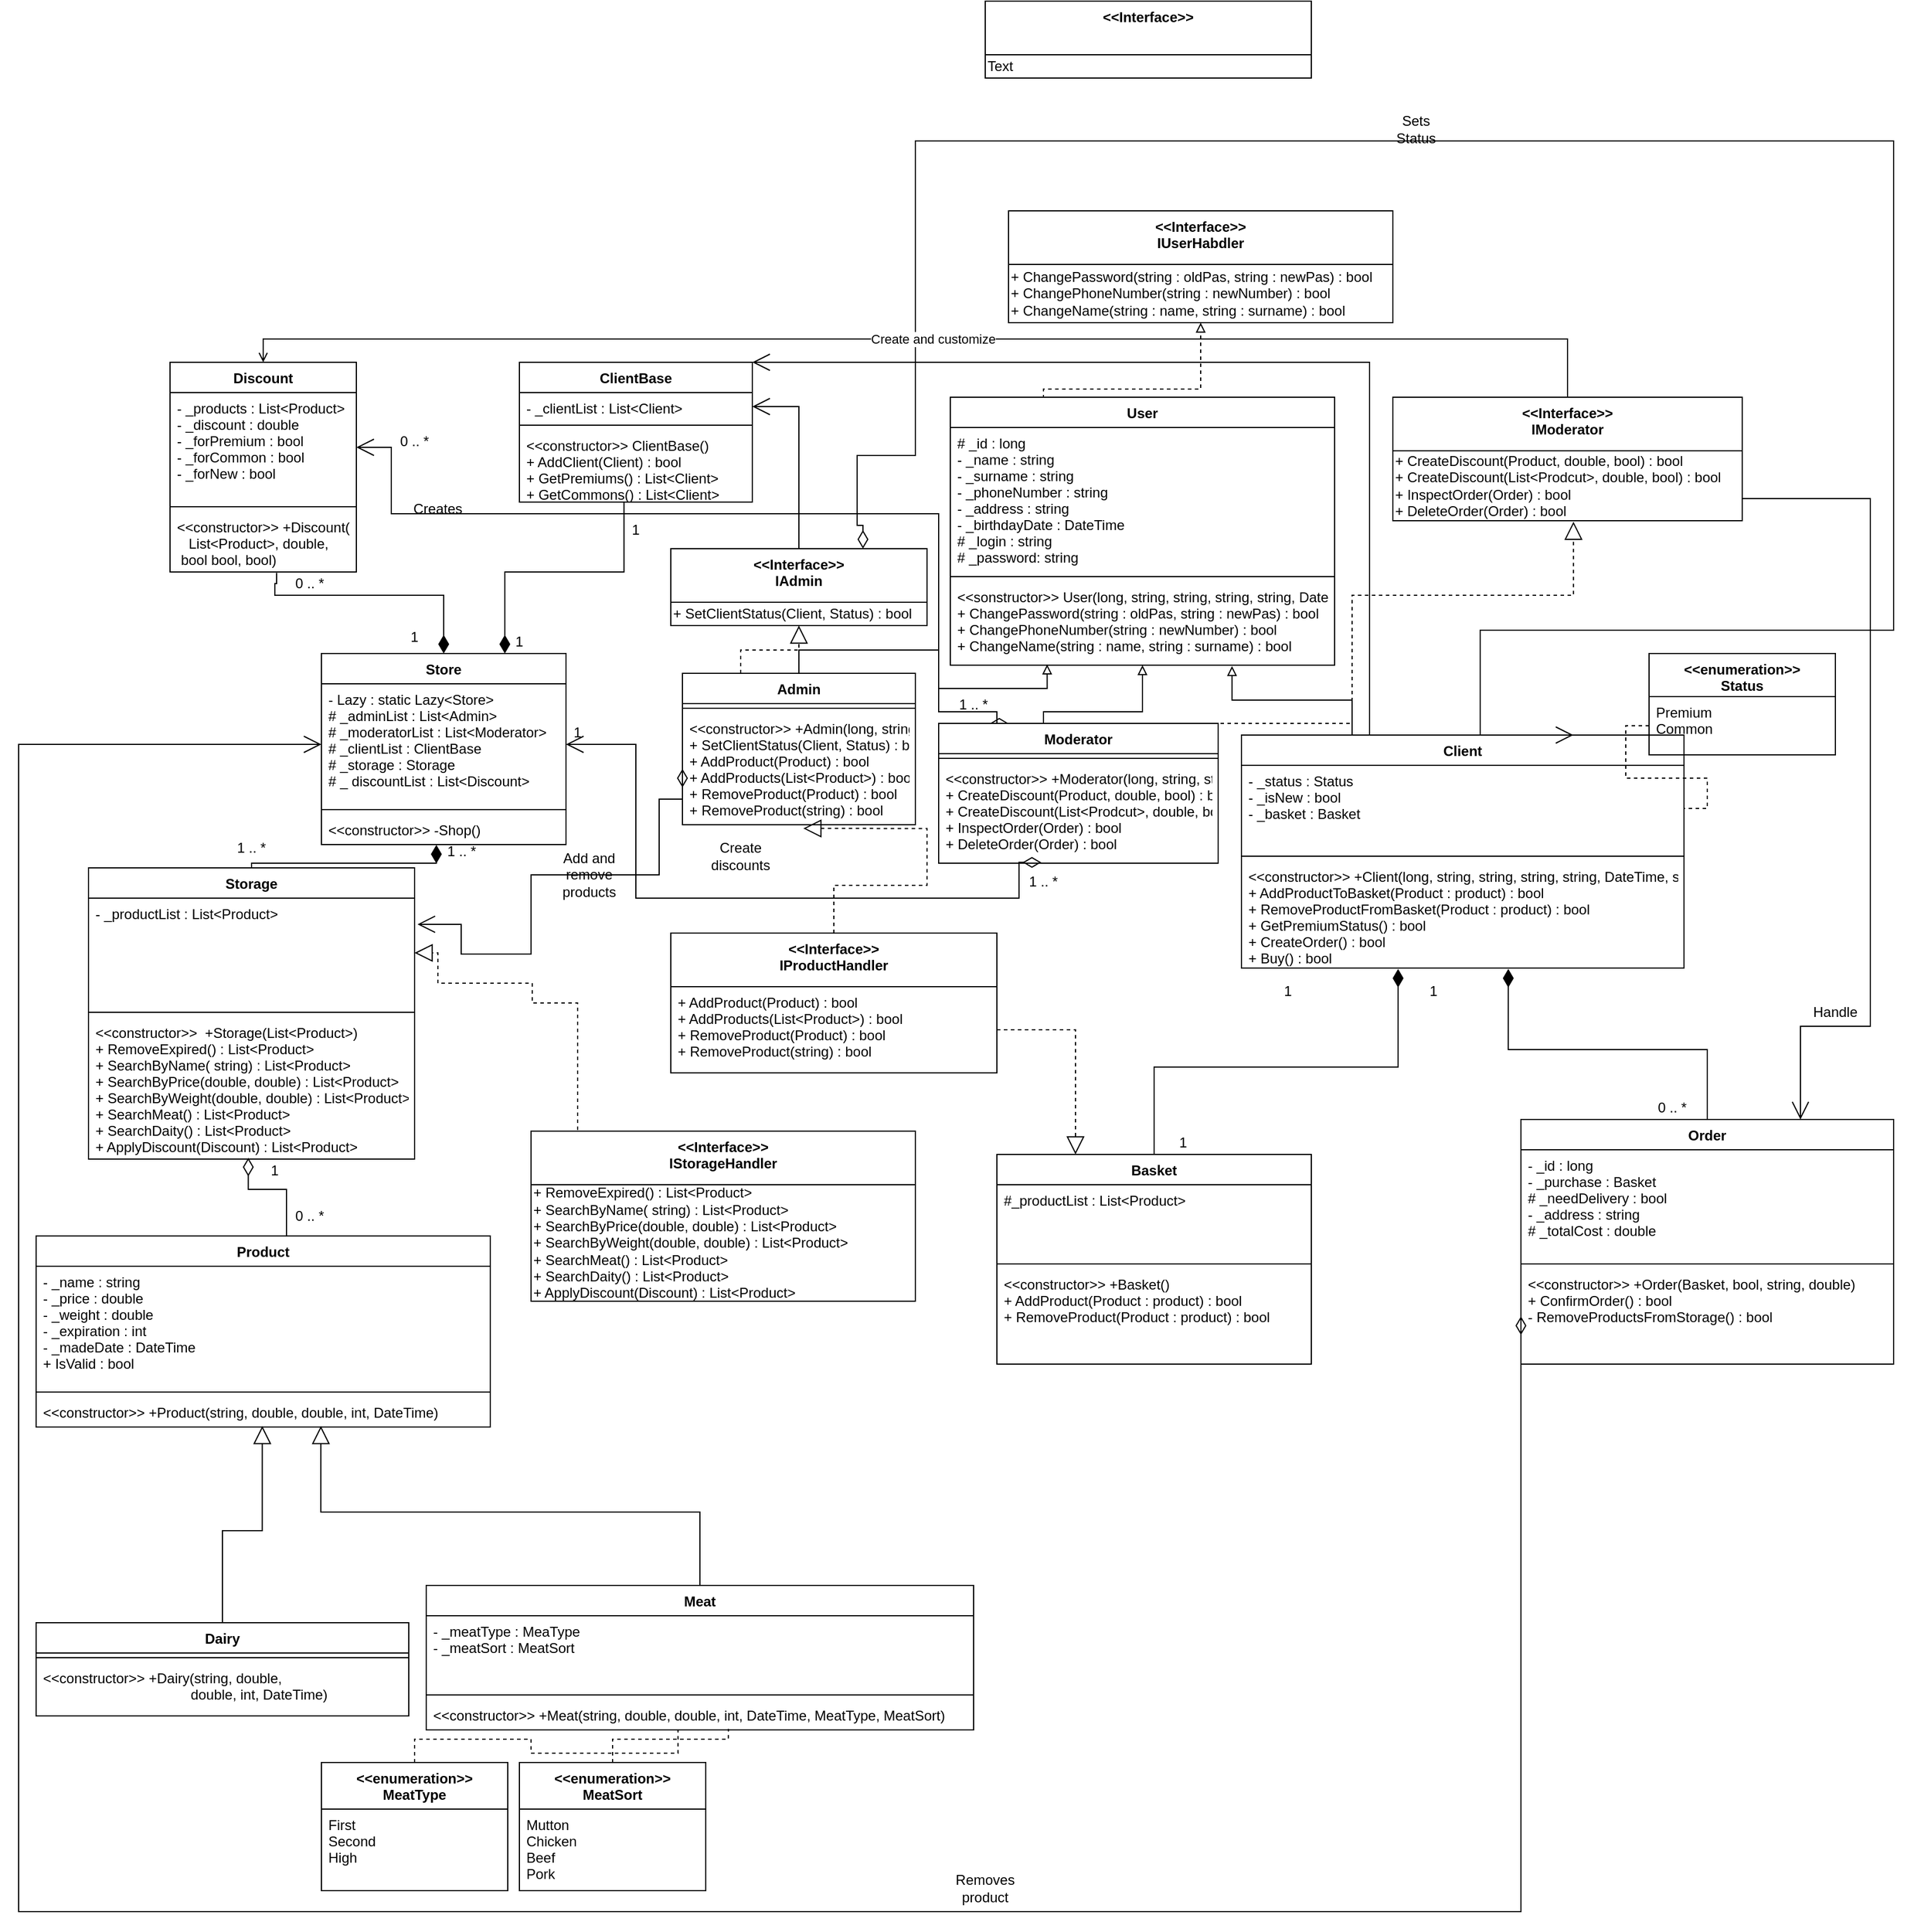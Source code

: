 <mxfile version="13.9.9" type="device"><diagram id="7E3Odo-I8Q4TqjFkpAPO" name="Page-1"><mxGraphModel dx="410" dy="1337" grid="1" gridSize="10" guides="1" tooltips="1" connect="1" arrows="1" fold="1" page="1" pageScale="1" pageWidth="850" pageHeight="1100" math="0" shadow="0"><root><mxCell id="0"/><mxCell id="1" parent="0"/><mxCell id="lRWtiMyeNSJhjWs8u-C_-1" value="Store" style="swimlane;fontStyle=1;align=center;verticalAlign=top;childLayout=stackLayout;horizontal=1;startSize=26;horizontalStack=0;resizeParent=1;resizeParentMax=0;resizeLast=0;collapsible=1;marginBottom=0;" parent="1" vertex="1"><mxGeometry x="300" y="200" width="210" height="164" as="geometry"/></mxCell><mxCell id="lRWtiMyeNSJhjWs8u-C_-2" value="- Lazy : static Lazy&lt;Store&gt;&#10;# _adminList : List&lt;Admin&gt;&#10;# _moderatorList : List&lt;Moderator&gt;&#10;# _clientList : ClientBase&#10;# _storage : Storage&#10;# _ discountList : List&lt;Discount&gt;" style="text;strokeColor=none;fillColor=none;align=left;verticalAlign=top;spacingLeft=4;spacingRight=4;overflow=hidden;rotatable=0;points=[[0,0.5],[1,0.5]];portConstraint=eastwest;" parent="lRWtiMyeNSJhjWs8u-C_-1" vertex="1"><mxGeometry y="26" width="210" height="104" as="geometry"/></mxCell><mxCell id="lRWtiMyeNSJhjWs8u-C_-3" value="" style="line;strokeWidth=1;fillColor=none;align=left;verticalAlign=middle;spacingTop=-1;spacingLeft=3;spacingRight=3;rotatable=0;labelPosition=right;points=[];portConstraint=eastwest;" parent="lRWtiMyeNSJhjWs8u-C_-1" vertex="1"><mxGeometry y="130" width="210" height="8" as="geometry"/></mxCell><mxCell id="lRWtiMyeNSJhjWs8u-C_-4" value="&lt;&lt;constructor&gt;&gt; -Shop()" style="text;strokeColor=none;fillColor=none;align=left;verticalAlign=top;spacingLeft=4;spacingRight=4;overflow=hidden;rotatable=0;points=[[0,0.5],[1,0.5]];portConstraint=eastwest;" parent="lRWtiMyeNSJhjWs8u-C_-1" vertex="1"><mxGeometry y="138" width="210" height="26" as="geometry"/></mxCell><mxCell id="37qTQklNXWgYaIivV5yG-3" style="edgeStyle=orthogonalEdgeStyle;rounded=0;orthogonalLoop=1;jettySize=auto;html=1;exitX=0.5;exitY=0;exitDx=0;exitDy=0;endArrow=block;endFill=0;dashed=1;" parent="1" source="lRWtiMyeNSJhjWs8u-C_-5" target="m5ly5VhUwAdNqu5pGMDD-4" edge="1"><mxGeometry relative="1" as="geometry"><Array as="points"><mxPoint x="920" y="-27"/><mxPoint x="1055" y="-27"/></Array></mxGeometry></mxCell><mxCell id="lRWtiMyeNSJhjWs8u-C_-5" value="User" style="swimlane;fontStyle=1;align=center;verticalAlign=top;childLayout=stackLayout;horizontal=1;startSize=26;horizontalStack=0;resizeParent=1;resizeParentMax=0;resizeLast=0;collapsible=1;marginBottom=0;" parent="1" vertex="1"><mxGeometry x="840" y="-20" width="330" height="230" as="geometry"/></mxCell><mxCell id="lRWtiMyeNSJhjWs8u-C_-6" value="# _id : long&#10;- _name : string&#10;- _surname : string&#10;- _phoneNumber : string&#10;- _address : string&#10;- _birthdayDate : DateTime&#10;# _login : string&#10;# _password: string" style="text;strokeColor=none;fillColor=none;align=left;verticalAlign=top;spacingLeft=4;spacingRight=4;overflow=hidden;rotatable=0;points=[[0,0.5],[1,0.5]];portConstraint=eastwest;" parent="lRWtiMyeNSJhjWs8u-C_-5" vertex="1"><mxGeometry y="26" width="330" height="124" as="geometry"/></mxCell><mxCell id="lRWtiMyeNSJhjWs8u-C_-7" value="" style="line;strokeWidth=1;fillColor=none;align=left;verticalAlign=middle;spacingTop=-1;spacingLeft=3;spacingRight=3;rotatable=0;labelPosition=right;points=[];portConstraint=eastwest;" parent="lRWtiMyeNSJhjWs8u-C_-5" vertex="1"><mxGeometry y="150" width="330" height="8" as="geometry"/></mxCell><mxCell id="lRWtiMyeNSJhjWs8u-C_-8" value="&lt;&lt;sonstructor&gt;&gt; User(long, string, string, string, string, DateTime, string, string)&#10;+ ChangePassword(string : oldPas, string : newPas) : bool&#10;+ ChangePhoneNumber(string : newNumber) : bool&#10;+ ChangeName(string : name, string : surname) : bool" style="text;strokeColor=none;fillColor=none;align=left;verticalAlign=top;spacingLeft=4;spacingRight=4;overflow=hidden;rotatable=0;points=[[0,0.5],[1,0.5]];portConstraint=eastwest;" parent="lRWtiMyeNSJhjWs8u-C_-5" vertex="1"><mxGeometry y="158" width="330" height="72" as="geometry"/></mxCell><mxCell id="3_idKkJ1p4Fbzcm-4Yzv-2" style="edgeStyle=orthogonalEdgeStyle;rounded=0;orthogonalLoop=1;jettySize=auto;html=1;exitX=0.5;exitY=0;exitDx=0;exitDy=0;entryX=0.252;entryY=0.992;entryDx=0;entryDy=0;entryPerimeter=0;endArrow=block;endFill=0;" parent="1" source="lRWtiMyeNSJhjWs8u-C_-9" target="lRWtiMyeNSJhjWs8u-C_-8" edge="1"><mxGeometry relative="1" as="geometry"/></mxCell><mxCell id="3_idKkJ1p4Fbzcm-4Yzv-28" style="edgeStyle=orthogonalEdgeStyle;rounded=0;orthogonalLoop=1;jettySize=auto;html=1;exitX=0.25;exitY=0;exitDx=0;exitDy=0;dashed=1;startArrow=none;startFill=0;startSize=13;endArrow=block;endFill=0;endSize=13;strokeWidth=1;" parent="1" source="lRWtiMyeNSJhjWs8u-C_-9" target="lRWtiMyeNSJhjWs8u-C_-79" edge="1"><mxGeometry relative="1" as="geometry"/></mxCell><mxCell id="lRWtiMyeNSJhjWs8u-C_-9" value="Admin" style="swimlane;fontStyle=1;align=center;verticalAlign=top;childLayout=stackLayout;horizontal=1;startSize=26;horizontalStack=0;resizeParent=1;resizeParentMax=0;resizeLast=0;collapsible=1;marginBottom=0;" parent="1" vertex="1"><mxGeometry x="610" y="217" width="200" height="130" as="geometry"><mxRectangle x="670" y="278" width="70" height="26" as="alternateBounds"/></mxGeometry></mxCell><mxCell id="lRWtiMyeNSJhjWs8u-C_-11" value="" style="line;strokeWidth=1;fillColor=none;align=left;verticalAlign=middle;spacingTop=-1;spacingLeft=3;spacingRight=3;rotatable=0;labelPosition=right;points=[];portConstraint=eastwest;" parent="lRWtiMyeNSJhjWs8u-C_-9" vertex="1"><mxGeometry y="26" width="200" height="8" as="geometry"/></mxCell><mxCell id="lRWtiMyeNSJhjWs8u-C_-12" value="&lt;&lt;constructor&gt;&gt; +Admin(long, string, string, string, string, DateTime, string, string, Status, bool)&#10;+ SetClientStatus(Client, Status) : bool&#10;+ AddProduct(Product) : bool&#10;+ AddProducts(List&lt;Product&gt;) : bool&#10;+ RemoveProduct(Product) : bool&#10;+ RemoveProduct(string) : bool" style="text;strokeColor=none;fillColor=none;align=left;verticalAlign=top;spacingLeft=4;spacingRight=4;overflow=hidden;rotatable=0;points=[[0,0.5],[1,0.5]];portConstraint=eastwest;" parent="lRWtiMyeNSJhjWs8u-C_-9" vertex="1"><mxGeometry y="34" width="200" height="96" as="geometry"/></mxCell><mxCell id="3_idKkJ1p4Fbzcm-4Yzv-5" style="edgeStyle=orthogonalEdgeStyle;rounded=0;orthogonalLoop=1;jettySize=auto;html=1;exitX=0.5;exitY=0;exitDx=0;exitDy=0;entryX=0.5;entryY=1;entryDx=0;entryDy=0;endArrow=block;endFill=0;" parent="1" source="lRWtiMyeNSJhjWs8u-C_-13" target="lRWtiMyeNSJhjWs8u-C_-5" edge="1"><mxGeometry relative="1" as="geometry"><Array as="points"><mxPoint x="920" y="250"/><mxPoint x="1005" y="250"/></Array></mxGeometry></mxCell><mxCell id="3_idKkJ1p4Fbzcm-4Yzv-19" style="edgeStyle=orthogonalEdgeStyle;rounded=0;orthogonalLoop=1;jettySize=auto;html=1;exitX=0.367;exitY=0.992;exitDx=0;exitDy=0;entryX=1;entryY=0.5;entryDx=0;entryDy=0;startArrow=diamondThin;startFill=0;startSize=13;endArrow=open;endFill=0;endSize=13;strokeWidth=1;exitPerimeter=0;" parent="1" source="lRWtiMyeNSJhjWs8u-C_-16" target="lRWtiMyeNSJhjWs8u-C_-2" edge="1"><mxGeometry relative="1" as="geometry"><Array as="points"><mxPoint x="899" y="410"/><mxPoint x="570" y="410"/><mxPoint x="570" y="278"/></Array></mxGeometry></mxCell><mxCell id="3_idKkJ1p4Fbzcm-4Yzv-27" style="edgeStyle=orthogonalEdgeStyle;rounded=0;orthogonalLoop=1;jettySize=auto;html=1;exitX=0.75;exitY=0;exitDx=0;exitDy=0;entryX=0.517;entryY=1.014;entryDx=0;entryDy=0;entryPerimeter=0;dashed=1;startArrow=none;startFill=0;startSize=13;endArrow=block;endFill=0;endSize=13;strokeWidth=1;" parent="1" source="lRWtiMyeNSJhjWs8u-C_-13" target="lRWtiMyeNSJhjWs8u-C_-86" edge="1"><mxGeometry relative="1" as="geometry"><Array as="points"><mxPoint x="960" y="260"/><mxPoint x="1185" y="260"/><mxPoint x="1185" y="150"/><mxPoint x="1375" y="150"/></Array></mxGeometry></mxCell><mxCell id="3_idKkJ1p4Fbzcm-4Yzv-39" style="edgeStyle=orthogonalEdgeStyle;rounded=0;orthogonalLoop=1;jettySize=auto;html=1;exitX=0.25;exitY=0;exitDx=0;exitDy=0;entryX=1;entryY=0.5;entryDx=0;entryDy=0;startArrow=diamondThin;startFill=0;startSize=13;endArrow=open;endFill=0;endSize=13;strokeWidth=1;" parent="1" source="lRWtiMyeNSJhjWs8u-C_-13" target="lRWtiMyeNSJhjWs8u-C_-60" edge="1"><mxGeometry relative="1" as="geometry"><Array as="points"><mxPoint x="880" y="250"/><mxPoint x="830" y="250"/><mxPoint x="830" y="80"/><mxPoint x="360" y="80"/><mxPoint x="360" y="23"/></Array></mxGeometry></mxCell><mxCell id="lRWtiMyeNSJhjWs8u-C_-13" value="Moderator" style="swimlane;fontStyle=1;align=center;verticalAlign=top;childLayout=stackLayout;horizontal=1;startSize=26;horizontalStack=0;resizeParent=1;resizeParentMax=0;resizeLast=0;collapsible=1;marginBottom=0;" parent="1" vertex="1"><mxGeometry x="830" y="260" width="240" height="120" as="geometry"/></mxCell><mxCell id="lRWtiMyeNSJhjWs8u-C_-15" value="" style="line;strokeWidth=1;fillColor=none;align=left;verticalAlign=middle;spacingTop=-1;spacingLeft=3;spacingRight=3;rotatable=0;labelPosition=right;points=[];portConstraint=eastwest;" parent="lRWtiMyeNSJhjWs8u-C_-13" vertex="1"><mxGeometry y="26" width="240" height="8" as="geometry"/></mxCell><mxCell id="lRWtiMyeNSJhjWs8u-C_-16" value="&lt;&lt;constructor&gt;&gt; +Moderator(long, string, string, string, string, DateTime, string, string, Status, bool)&#10;+ CreateDiscount(Product, double, bool) : bool&#10;+ CreateDiscount(List&lt;Prodcut&gt;, double, bool) : bool&#10;+ InspectOrder(Order) : bool&#10;+ DeleteOrder(Order) : bool" style="text;strokeColor=none;fillColor=none;align=left;verticalAlign=top;spacingLeft=4;spacingRight=4;overflow=hidden;rotatable=0;points=[[0,0.5],[1,0.5]];portConstraint=eastwest;" parent="lRWtiMyeNSJhjWs8u-C_-13" vertex="1"><mxGeometry y="34" width="240" height="86" as="geometry"/></mxCell><mxCell id="3_idKkJ1p4Fbzcm-4Yzv-6" style="edgeStyle=orthogonalEdgeStyle;rounded=0;orthogonalLoop=1;jettySize=auto;html=1;exitX=0.25;exitY=0;exitDx=0;exitDy=0;entryX=0.733;entryY=1.01;entryDx=0;entryDy=0;entryPerimeter=0;endArrow=block;endFill=0;" parent="1" source="lRWtiMyeNSJhjWs8u-C_-17" target="lRWtiMyeNSJhjWs8u-C_-8" edge="1"><mxGeometry relative="1" as="geometry"/></mxCell><mxCell id="3_idKkJ1p4Fbzcm-4Yzv-57" style="edgeStyle=orthogonalEdgeStyle;rounded=0;orthogonalLoop=1;jettySize=auto;html=1;exitX=0.5;exitY=0;exitDx=0;exitDy=0;entryX=1;entryY=0;entryDx=0;entryDy=0;startArrow=none;startFill=0;startSize=13;endArrow=open;endFill=0;endSize=13;strokeColor=#000000;strokeWidth=1;" parent="1" source="lRWtiMyeNSJhjWs8u-C_-17" target="lRWtiMyeNSJhjWs8u-C_-49" edge="1"><mxGeometry relative="1" as="geometry"><Array as="points"><mxPoint x="1200" y="-50"/></Array></mxGeometry></mxCell><mxCell id="lRWtiMyeNSJhjWs8u-C_-17" value="Client" style="swimlane;fontStyle=1;align=center;verticalAlign=top;childLayout=stackLayout;horizontal=1;startSize=26;horizontalStack=0;resizeParent=1;resizeParentMax=0;resizeLast=0;collapsible=1;marginBottom=0;" parent="1" vertex="1"><mxGeometry x="1090" y="270" width="380" height="200" as="geometry"/></mxCell><mxCell id="lRWtiMyeNSJhjWs8u-C_-18" value="- _status : Status&#10;- _isNew : bool&#10;- _basket : Basket" style="text;strokeColor=none;fillColor=none;align=left;verticalAlign=top;spacingLeft=4;spacingRight=4;overflow=hidden;rotatable=0;points=[[0,0.5],[1,0.5]];portConstraint=eastwest;" parent="lRWtiMyeNSJhjWs8u-C_-17" vertex="1"><mxGeometry y="26" width="380" height="74" as="geometry"/></mxCell><mxCell id="lRWtiMyeNSJhjWs8u-C_-19" value="" style="line;strokeWidth=1;fillColor=none;align=left;verticalAlign=middle;spacingTop=-1;spacingLeft=3;spacingRight=3;rotatable=0;labelPosition=right;points=[];portConstraint=eastwest;" parent="lRWtiMyeNSJhjWs8u-C_-17" vertex="1"><mxGeometry y="100" width="380" height="8" as="geometry"/></mxCell><mxCell id="lRWtiMyeNSJhjWs8u-C_-20" value="&lt;&lt;constructor&gt;&gt; +Client(long, string, string, string, string, DateTime, string, string, Status, bool)&#10;+ AddProductToBasket(Product : product) : bool&#10;+ RemoveProductFromBasket(Product : product) : bool&#10;+ GetPremiumStatus() : bool&#10;+ CreateOrder() : bool&#10;+ Buy() : bool" style="text;strokeColor=none;fillColor=none;align=left;verticalAlign=top;spacingLeft=4;spacingRight=4;overflow=hidden;rotatable=0;points=[[0,0.5],[1,0.5]];portConstraint=eastwest;" parent="lRWtiMyeNSJhjWs8u-C_-17" vertex="1"><mxGeometry y="108" width="380" height="92" as="geometry"/></mxCell><mxCell id="3_idKkJ1p4Fbzcm-4Yzv-14" style="edgeStyle=orthogonalEdgeStyle;rounded=0;orthogonalLoop=1;jettySize=auto;html=1;exitX=0.5;exitY=0;exitDx=0;exitDy=0;entryX=0.47;entryY=1.009;entryDx=0;entryDy=0;entryPerimeter=0;startArrow=none;startFill=0;startSize=13;endArrow=diamondThin;endFill=1;endSize=13;strokeWidth=1;" parent="1" source="lRWtiMyeNSJhjWs8u-C_-21" target="lRWtiMyeNSJhjWs8u-C_-4" edge="1"><mxGeometry relative="1" as="geometry"><Array as="points"><mxPoint x="240" y="380"/><mxPoint x="399" y="380"/></Array></mxGeometry></mxCell><mxCell id="lRWtiMyeNSJhjWs8u-C_-21" value="Storage" style="swimlane;fontStyle=1;align=center;verticalAlign=top;childLayout=stackLayout;horizontal=1;startSize=26;horizontalStack=0;resizeParent=1;resizeParentMax=0;resizeLast=0;collapsible=1;marginBottom=0;" parent="1" vertex="1"><mxGeometry x="100" y="384" width="280" height="250" as="geometry"/></mxCell><mxCell id="lRWtiMyeNSJhjWs8u-C_-22" value="- _productList : List&lt;Product&gt;" style="text;strokeColor=none;fillColor=none;align=left;verticalAlign=top;spacingLeft=4;spacingRight=4;overflow=hidden;rotatable=0;points=[[0,0.5],[1,0.5]];portConstraint=eastwest;" parent="lRWtiMyeNSJhjWs8u-C_-21" vertex="1"><mxGeometry y="26" width="280" height="94" as="geometry"/></mxCell><mxCell id="lRWtiMyeNSJhjWs8u-C_-23" value="" style="line;strokeWidth=1;fillColor=none;align=left;verticalAlign=middle;spacingTop=-1;spacingLeft=3;spacingRight=3;rotatable=0;labelPosition=right;points=[];portConstraint=eastwest;" parent="lRWtiMyeNSJhjWs8u-C_-21" vertex="1"><mxGeometry y="120" width="280" height="8" as="geometry"/></mxCell><mxCell id="lRWtiMyeNSJhjWs8u-C_-24" value="&lt;&lt;constructor&gt;&gt;  +Storage(List&lt;Product&gt;)&#10;+ RemoveExpired() : List&lt;Product&gt;&#10;+ SearchByName( string) : List&lt;Product&gt;&#10;+ SearchByPrice(double, double) : List&lt;Product&gt;&#10;+ SearchByWeight(double, double) : List&lt;Product&gt;&#10;+ SearchMeat() : List&lt;Product&gt;&#10;+ SearchDaity() : List&lt;Product&gt;&#10;+ ApplyDiscount(Discount) : List&lt;Product&gt;" style="text;strokeColor=none;fillColor=none;align=left;verticalAlign=top;spacingLeft=4;spacingRight=4;overflow=hidden;rotatable=0;points=[[0,0.5],[1,0.5]];portConstraint=eastwest;" parent="lRWtiMyeNSJhjWs8u-C_-21" vertex="1"><mxGeometry y="128" width="280" height="122" as="geometry"/></mxCell><mxCell id="3_idKkJ1p4Fbzcm-4Yzv-13" style="edgeStyle=orthogonalEdgeStyle;rounded=0;orthogonalLoop=1;jettySize=auto;html=1;exitX=0.5;exitY=0;exitDx=0;exitDy=0;entryX=0.49;entryY=0.991;entryDx=0;entryDy=0;entryPerimeter=0;startArrow=none;startFill=0;startSize=13;endArrow=diamondThin;endFill=0;endSize=13;strokeWidth=1;" parent="1" source="lRWtiMyeNSJhjWs8u-C_-25" target="lRWtiMyeNSJhjWs8u-C_-24" edge="1"><mxGeometry relative="1" as="geometry"><Array as="points"><mxPoint x="270" y="700"/><mxPoint x="270" y="660"/><mxPoint x="237" y="660"/></Array></mxGeometry></mxCell><mxCell id="lRWtiMyeNSJhjWs8u-C_-25" value="Product" style="swimlane;fontStyle=1;align=center;verticalAlign=top;childLayout=stackLayout;horizontal=1;startSize=26;horizontalStack=0;resizeParent=1;resizeParentMax=0;resizeLast=0;collapsible=1;marginBottom=0;" parent="1" vertex="1"><mxGeometry x="55" y="700" width="390" height="164" as="geometry"/></mxCell><mxCell id="lRWtiMyeNSJhjWs8u-C_-26" value="- _name : string&#10;- _price : double&#10;- _weight : double&#10;- _expiration : int&#10;- _madeDate : DateTime&#10;+ IsValid : bool" style="text;strokeColor=none;fillColor=none;align=left;verticalAlign=top;spacingLeft=4;spacingRight=4;overflow=hidden;rotatable=0;points=[[0,0.5],[1,0.5]];portConstraint=eastwest;" parent="lRWtiMyeNSJhjWs8u-C_-25" vertex="1"><mxGeometry y="26" width="390" height="104" as="geometry"/></mxCell><mxCell id="lRWtiMyeNSJhjWs8u-C_-27" value="" style="line;strokeWidth=1;fillColor=none;align=left;verticalAlign=middle;spacingTop=-1;spacingLeft=3;spacingRight=3;rotatable=0;labelPosition=right;points=[];portConstraint=eastwest;" parent="lRWtiMyeNSJhjWs8u-C_-25" vertex="1"><mxGeometry y="130" width="390" height="8" as="geometry"/></mxCell><mxCell id="lRWtiMyeNSJhjWs8u-C_-28" value="&lt;&lt;constructor&gt;&gt; +Product(string, double, double, int, DateTime)" style="text;strokeColor=none;fillColor=none;align=left;verticalAlign=top;spacingLeft=4;spacingRight=4;overflow=hidden;rotatable=0;points=[[0,0.5],[1,0.5]];portConstraint=eastwest;" parent="lRWtiMyeNSJhjWs8u-C_-25" vertex="1"><mxGeometry y="138" width="390" height="26" as="geometry"/></mxCell><mxCell id="3_idKkJ1p4Fbzcm-4Yzv-8" style="edgeStyle=orthogonalEdgeStyle;rounded=0;orthogonalLoop=1;jettySize=auto;html=1;exitX=0.5;exitY=0;exitDx=0;exitDy=0;startArrow=none;startFill=0;startSize=13;endArrow=block;endFill=0;endSize=13;strokeWidth=1;entryX=0.498;entryY=0.968;entryDx=0;entryDy=0;entryPerimeter=0;" parent="1" source="lRWtiMyeNSJhjWs8u-C_-29" target="lRWtiMyeNSJhjWs8u-C_-28" edge="1"><mxGeometry relative="1" as="geometry"><mxPoint x="310" y="860" as="targetPoint"/></mxGeometry></mxCell><mxCell id="lRWtiMyeNSJhjWs8u-C_-29" value="Dairy" style="swimlane;fontStyle=1;align=center;verticalAlign=top;childLayout=stackLayout;horizontal=1;startSize=26;horizontalStack=0;resizeParent=1;resizeParentMax=0;resizeLast=0;collapsible=1;marginBottom=0;" parent="1" vertex="1"><mxGeometry x="55" y="1032" width="320" height="80" as="geometry"/></mxCell><mxCell id="lRWtiMyeNSJhjWs8u-C_-31" value="" style="line;strokeWidth=1;fillColor=none;align=left;verticalAlign=middle;spacingTop=-1;spacingLeft=3;spacingRight=3;rotatable=0;labelPosition=right;points=[];portConstraint=eastwest;" parent="lRWtiMyeNSJhjWs8u-C_-29" vertex="1"><mxGeometry y="26" width="320" height="8" as="geometry"/></mxCell><mxCell id="lRWtiMyeNSJhjWs8u-C_-32" value="&lt;&lt;constructor&gt;&gt; +Dairy(string, double, &#10;                                      double, int, DateTime)" style="text;strokeColor=none;fillColor=none;align=left;verticalAlign=top;spacingLeft=4;spacingRight=4;overflow=hidden;rotatable=0;points=[[0,0.5],[1,0.5]];portConstraint=eastwest;" parent="lRWtiMyeNSJhjWs8u-C_-29" vertex="1"><mxGeometry y="34" width="320" height="46" as="geometry"/></mxCell><mxCell id="3_idKkJ1p4Fbzcm-4Yzv-9" style="edgeStyle=orthogonalEdgeStyle;rounded=0;orthogonalLoop=1;jettySize=auto;html=1;exitX=0.5;exitY=0;exitDx=0;exitDy=0;entryX=0.627;entryY=0.968;entryDx=0;entryDy=0;entryPerimeter=0;startArrow=none;startFill=0;startSize=13;endArrow=block;endFill=0;endSize=13;strokeWidth=1;" parent="1" source="lRWtiMyeNSJhjWs8u-C_-33" target="lRWtiMyeNSJhjWs8u-C_-28" edge="1"><mxGeometry relative="1" as="geometry"/></mxCell><mxCell id="lRWtiMyeNSJhjWs8u-C_-33" value="Meat" style="swimlane;fontStyle=1;align=center;verticalAlign=top;childLayout=stackLayout;horizontal=1;startSize=26;horizontalStack=0;resizeParent=1;resizeParentMax=0;resizeLast=0;collapsible=1;marginBottom=0;" parent="1" vertex="1"><mxGeometry x="390" y="1000" width="470" height="124" as="geometry"/></mxCell><mxCell id="lRWtiMyeNSJhjWs8u-C_-34" value="- _meatType : MeaType&#10;- _meatSort : MeatSort" style="text;strokeColor=none;fillColor=none;align=left;verticalAlign=top;spacingLeft=4;spacingRight=4;overflow=hidden;rotatable=0;points=[[0,0.5],[1,0.5]];portConstraint=eastwest;" parent="lRWtiMyeNSJhjWs8u-C_-33" vertex="1"><mxGeometry y="26" width="470" height="64" as="geometry"/></mxCell><mxCell id="lRWtiMyeNSJhjWs8u-C_-35" value="" style="line;strokeWidth=1;fillColor=none;align=left;verticalAlign=middle;spacingTop=-1;spacingLeft=3;spacingRight=3;rotatable=0;labelPosition=right;points=[];portConstraint=eastwest;" parent="lRWtiMyeNSJhjWs8u-C_-33" vertex="1"><mxGeometry y="90" width="470" height="8" as="geometry"/></mxCell><mxCell id="lRWtiMyeNSJhjWs8u-C_-36" value="&lt;&lt;constructor&gt;&gt; +Meat(string, double, double, int, DateTime, MeatType, MeatSort)" style="text;strokeColor=none;fillColor=none;align=left;verticalAlign=top;spacingLeft=4;spacingRight=4;overflow=hidden;rotatable=0;points=[[0,0.5],[1,0.5]];portConstraint=eastwest;" parent="lRWtiMyeNSJhjWs8u-C_-33" vertex="1"><mxGeometry y="98" width="470" height="26" as="geometry"/></mxCell><mxCell id="3_idKkJ1p4Fbzcm-4Yzv-21" style="edgeStyle=orthogonalEdgeStyle;rounded=0;orthogonalLoop=1;jettySize=auto;html=1;exitX=0.5;exitY=0;exitDx=0;exitDy=0;entryX=0.354;entryY=1.008;entryDx=0;entryDy=0;entryPerimeter=0;startArrow=none;startFill=0;startSize=13;endArrow=diamondThin;endFill=1;endSize=13;strokeWidth=1;" parent="1" source="lRWtiMyeNSJhjWs8u-C_-37" target="lRWtiMyeNSJhjWs8u-C_-20" edge="1"><mxGeometry relative="1" as="geometry"/></mxCell><mxCell id="lRWtiMyeNSJhjWs8u-C_-37" value="Basket" style="swimlane;fontStyle=1;align=center;verticalAlign=top;childLayout=stackLayout;horizontal=1;startSize=26;horizontalStack=0;resizeParent=1;resizeParentMax=0;resizeLast=0;collapsible=1;marginBottom=0;" parent="1" vertex="1"><mxGeometry x="880" y="630" width="270" height="180" as="geometry"/></mxCell><mxCell id="lRWtiMyeNSJhjWs8u-C_-38" value="#_productList : List&lt;Product&gt;&#10;" style="text;strokeColor=none;fillColor=none;align=left;verticalAlign=top;spacingLeft=4;spacingRight=4;overflow=hidden;rotatable=0;points=[[0,0.5],[1,0.5]];portConstraint=eastwest;" parent="lRWtiMyeNSJhjWs8u-C_-37" vertex="1"><mxGeometry y="26" width="270" height="64" as="geometry"/></mxCell><mxCell id="lRWtiMyeNSJhjWs8u-C_-39" value="" style="line;strokeWidth=1;fillColor=none;align=left;verticalAlign=middle;spacingTop=-1;spacingLeft=3;spacingRight=3;rotatable=0;labelPosition=right;points=[];portConstraint=eastwest;" parent="lRWtiMyeNSJhjWs8u-C_-37" vertex="1"><mxGeometry y="90" width="270" height="8" as="geometry"/></mxCell><mxCell id="lRWtiMyeNSJhjWs8u-C_-40" value="&lt;&lt;constructor&gt;&gt; +Basket()&#10;+ AddProduct(Product : product) : bool&#10;+ RemoveProduct(Product : product) : bool" style="text;strokeColor=none;fillColor=none;align=left;verticalAlign=top;spacingLeft=4;spacingRight=4;overflow=hidden;rotatable=0;points=[[0,0.5],[1,0.5]];portConstraint=eastwest;" parent="lRWtiMyeNSJhjWs8u-C_-37" vertex="1"><mxGeometry y="98" width="270" height="82" as="geometry"/></mxCell><mxCell id="3_idKkJ1p4Fbzcm-4Yzv-22" style="edgeStyle=orthogonalEdgeStyle;rounded=0;orthogonalLoop=1;jettySize=auto;html=1;exitX=0.5;exitY=0;exitDx=0;exitDy=0;entryX=0.603;entryY=1.008;entryDx=0;entryDy=0;entryPerimeter=0;startArrow=none;startFill=0;startSize=13;endArrow=diamondThin;endFill=1;endSize=13;strokeWidth=1;" parent="1" source="lRWtiMyeNSJhjWs8u-C_-41" target="lRWtiMyeNSJhjWs8u-C_-20" edge="1"><mxGeometry relative="1" as="geometry"/></mxCell><mxCell id="3_idKkJ1p4Fbzcm-4Yzv-35" style="edgeStyle=orthogonalEdgeStyle;rounded=0;orthogonalLoop=1;jettySize=auto;html=1;exitX=0.75;exitY=0;exitDx=0;exitDy=0;entryX=1;entryY=0.25;entryDx=0;entryDy=0;startArrow=open;startFill=0;startSize=13;endArrow=none;endFill=0;endSize=13;strokeWidth=1;" parent="1" source="lRWtiMyeNSJhjWs8u-C_-41" target="lRWtiMyeNSJhjWs8u-C_-85" edge="1"><mxGeometry relative="1" as="geometry"><Array as="points"><mxPoint x="1570" y="520"/><mxPoint x="1630" y="520"/><mxPoint x="1630" y="67"/></Array></mxGeometry></mxCell><mxCell id="lRWtiMyeNSJhjWs8u-C_-41" value="Order" style="swimlane;fontStyle=1;align=center;verticalAlign=top;childLayout=stackLayout;horizontal=1;startSize=26;horizontalStack=0;resizeParent=1;resizeParentMax=0;resizeLast=0;collapsible=1;marginBottom=0;" parent="1" vertex="1"><mxGeometry x="1330" y="600" width="320" height="210" as="geometry"/></mxCell><mxCell id="lRWtiMyeNSJhjWs8u-C_-42" value="- _id : long&#10;- _purchase : Basket&#10;# _needDelivery : bool&#10;- _address : string&#10;# _totalCost : double" style="text;strokeColor=none;fillColor=none;align=left;verticalAlign=top;spacingLeft=4;spacingRight=4;overflow=hidden;rotatable=0;points=[[0,0.5],[1,0.5]];portConstraint=eastwest;" parent="lRWtiMyeNSJhjWs8u-C_-41" vertex="1"><mxGeometry y="26" width="320" height="94" as="geometry"/></mxCell><mxCell id="lRWtiMyeNSJhjWs8u-C_-43" value="" style="line;strokeWidth=1;fillColor=none;align=left;verticalAlign=middle;spacingTop=-1;spacingLeft=3;spacingRight=3;rotatable=0;labelPosition=right;points=[];portConstraint=eastwest;" parent="lRWtiMyeNSJhjWs8u-C_-41" vertex="1"><mxGeometry y="120" width="320" height="8" as="geometry"/></mxCell><mxCell id="lRWtiMyeNSJhjWs8u-C_-44" value="&lt;&lt;constructor&gt;&gt; +Order(Basket, bool, string, double)&#10;+ ConfirmOrder() : bool&#10;- RemoveProductsFromStorage() : bool " style="text;strokeColor=none;fillColor=none;align=left;verticalAlign=top;spacingLeft=4;spacingRight=4;overflow=hidden;rotatable=0;points=[[0,0.5],[1,0.5]];portConstraint=eastwest;" parent="lRWtiMyeNSJhjWs8u-C_-41" vertex="1"><mxGeometry y="128" width="320" height="82" as="geometry"/></mxCell><mxCell id="lRWtiMyeNSJhjWs8u-C_-45" value="&lt;&lt;enumeration&gt;&gt;&#10;Status" style="swimlane;fontStyle=1;align=center;verticalAlign=top;childLayout=stackLayout;horizontal=1;startSize=37;horizontalStack=0;resizeParent=1;resizeParentMax=0;resizeLast=0;collapsible=1;marginBottom=0;" parent="1" vertex="1"><mxGeometry x="1440" y="200" width="160" height="87" as="geometry"/></mxCell><mxCell id="lRWtiMyeNSJhjWs8u-C_-46" value="Premium&#10;Common" style="text;strokeColor=none;fillColor=none;align=left;verticalAlign=top;spacingLeft=4;spacingRight=4;overflow=hidden;rotatable=0;points=[[0,0.5],[1,0.5]];portConstraint=eastwest;" parent="lRWtiMyeNSJhjWs8u-C_-45" vertex="1"><mxGeometry y="37" width="160" height="50" as="geometry"/></mxCell><mxCell id="3_idKkJ1p4Fbzcm-4Yzv-17" style="edgeStyle=orthogonalEdgeStyle;rounded=0;orthogonalLoop=1;jettySize=auto;html=1;exitX=0.449;exitY=0.997;exitDx=0;exitDy=0;entryX=0.75;entryY=0;entryDx=0;entryDy=0;startArrow=none;startFill=0;startSize=13;endArrow=diamondThin;endFill=1;endSize=13;strokeWidth=1;exitPerimeter=0;" parent="1" source="lRWtiMyeNSJhjWs8u-C_-52" target="lRWtiMyeNSJhjWs8u-C_-1" edge="1"><mxGeometry relative="1" as="geometry"/></mxCell><mxCell id="lRWtiMyeNSJhjWs8u-C_-49" value="ClientBase" style="swimlane;fontStyle=1;align=center;verticalAlign=top;childLayout=stackLayout;horizontal=1;startSize=26;horizontalStack=0;resizeParent=1;resizeParentMax=0;resizeLast=0;collapsible=1;marginBottom=0;" parent="1" vertex="1"><mxGeometry x="470" y="-50" width="200" height="120" as="geometry"/></mxCell><mxCell id="lRWtiMyeNSJhjWs8u-C_-50" value="- _clientList : List&lt;Client&gt;" style="text;strokeColor=none;fillColor=none;align=left;verticalAlign=top;spacingLeft=4;spacingRight=4;overflow=hidden;rotatable=0;points=[[0,0.5],[1,0.5]];portConstraint=eastwest;" parent="lRWtiMyeNSJhjWs8u-C_-49" vertex="1"><mxGeometry y="26" width="200" height="24" as="geometry"/></mxCell><mxCell id="lRWtiMyeNSJhjWs8u-C_-51" value="" style="line;strokeWidth=1;fillColor=none;align=left;verticalAlign=middle;spacingTop=-1;spacingLeft=3;spacingRight=3;rotatable=0;labelPosition=right;points=[];portConstraint=eastwest;" parent="lRWtiMyeNSJhjWs8u-C_-49" vertex="1"><mxGeometry y="50" width="200" height="8" as="geometry"/></mxCell><mxCell id="lRWtiMyeNSJhjWs8u-C_-52" value="&lt;&lt;constructor&gt;&gt; ClientBase()&#10;+ AddClient(Client) : bool&#10;+ GetPremiums() : List&lt;Client&gt;&#10;+ GetCommons() : List&lt;Client&gt;" style="text;strokeColor=none;fillColor=none;align=left;verticalAlign=top;spacingLeft=4;spacingRight=4;overflow=hidden;rotatable=0;points=[[0,0.5],[1,0.5]];portConstraint=eastwest;" parent="lRWtiMyeNSJhjWs8u-C_-49" vertex="1"><mxGeometry y="58" width="200" height="62" as="geometry"/></mxCell><mxCell id="3_idKkJ1p4Fbzcm-4Yzv-25" style="edgeStyle=orthogonalEdgeStyle;rounded=0;orthogonalLoop=1;jettySize=auto;html=1;exitX=0.5;exitY=0;exitDx=0;exitDy=0;entryX=0.552;entryY=0.968;entryDx=0;entryDy=0;entryPerimeter=0;dashed=1;startArrow=none;startFill=0;startSize=13;endArrow=none;endFill=0;endSize=13;strokeWidth=1;" parent="1" source="lRWtiMyeNSJhjWs8u-C_-53" target="lRWtiMyeNSJhjWs8u-C_-36" edge="1"><mxGeometry relative="1" as="geometry"/></mxCell><mxCell id="lRWtiMyeNSJhjWs8u-C_-53" value="&lt;&lt;enumeration&gt;&gt;&#10;MeatSort" style="swimlane;fontStyle=1;align=center;verticalAlign=top;childLayout=stackLayout;horizontal=1;startSize=40;horizontalStack=0;resizeParent=1;resizeParentMax=0;resizeLast=0;collapsible=1;marginBottom=0;" parent="1" vertex="1"><mxGeometry x="470" y="1152" width="160" height="110" as="geometry"/></mxCell><mxCell id="lRWtiMyeNSJhjWs8u-C_-54" value="Mutton&#10;Chicken&#10;Beef&#10;Pork" style="text;strokeColor=none;fillColor=none;align=left;verticalAlign=top;spacingLeft=4;spacingRight=4;overflow=hidden;rotatable=0;points=[[0,0.5],[1,0.5]];portConstraint=eastwest;" parent="lRWtiMyeNSJhjWs8u-C_-53" vertex="1"><mxGeometry y="40" width="160" height="70" as="geometry"/></mxCell><mxCell id="3_idKkJ1p4Fbzcm-4Yzv-24" style="edgeStyle=orthogonalEdgeStyle;rounded=0;orthogonalLoop=1;jettySize=auto;html=1;exitX=0.5;exitY=0;exitDx=0;exitDy=0;entryX=0.46;entryY=1.019;entryDx=0;entryDy=0;entryPerimeter=0;startArrow=none;startFill=0;startSize=13;endArrow=none;endFill=0;endSize=13;strokeWidth=1;dashed=1;" parent="1" source="lRWtiMyeNSJhjWs8u-C_-57" target="lRWtiMyeNSJhjWs8u-C_-36" edge="1"><mxGeometry relative="1" as="geometry"/></mxCell><mxCell id="lRWtiMyeNSJhjWs8u-C_-57" value="&lt;&lt;enumeration&gt;&gt;&#10;MeatType" style="swimlane;fontStyle=1;align=center;verticalAlign=top;childLayout=stackLayout;horizontal=1;startSize=40;horizontalStack=0;resizeParent=1;resizeParentMax=0;resizeLast=0;collapsible=1;marginBottom=0;" parent="1" vertex="1"><mxGeometry x="300" y="1152" width="160" height="110" as="geometry"/></mxCell><mxCell id="lRWtiMyeNSJhjWs8u-C_-58" value="First&#10;Second&#10;High" style="text;strokeColor=none;fillColor=none;align=left;verticalAlign=top;spacingLeft=4;spacingRight=4;overflow=hidden;rotatable=0;points=[[0,0.5],[1,0.5]];portConstraint=eastwest;" parent="lRWtiMyeNSJhjWs8u-C_-57" vertex="1"><mxGeometry y="40" width="160" height="70" as="geometry"/></mxCell><mxCell id="3_idKkJ1p4Fbzcm-4Yzv-16" style="edgeStyle=orthogonalEdgeStyle;rounded=0;orthogonalLoop=1;jettySize=auto;html=1;exitX=0.572;exitY=1.015;exitDx=0;exitDy=0;entryX=0.5;entryY=0;entryDx=0;entryDy=0;startArrow=none;startFill=0;startSize=13;endArrow=diamondThin;endFill=1;endSize=13;strokeWidth=1;exitPerimeter=0;" parent="1" source="lRWtiMyeNSJhjWs8u-C_-62" target="lRWtiMyeNSJhjWs8u-C_-1" edge="1"><mxGeometry relative="1" as="geometry"><Array as="points"><mxPoint x="262" y="140"/><mxPoint x="260" y="140"/><mxPoint x="260" y="150"/><mxPoint x="405" y="150"/></Array></mxGeometry></mxCell><mxCell id="lRWtiMyeNSJhjWs8u-C_-59" value="Discount" style="swimlane;fontStyle=1;align=center;verticalAlign=top;childLayout=stackLayout;horizontal=1;startSize=26;horizontalStack=0;resizeParent=1;resizeParentMax=0;resizeLast=0;collapsible=1;marginBottom=0;" parent="1" vertex="1"><mxGeometry x="170" y="-50" width="160" height="180" as="geometry"/></mxCell><mxCell id="lRWtiMyeNSJhjWs8u-C_-60" value="- _products : List&lt;Product&gt;&#10;- _discount : double&#10;- _forPremium : bool&#10;- _forCommon : bool&#10;- _forNew : bool" style="text;strokeColor=none;fillColor=none;align=left;verticalAlign=top;spacingLeft=4;spacingRight=4;overflow=hidden;rotatable=0;points=[[0,0.5],[1,0.5]];portConstraint=eastwest;" parent="lRWtiMyeNSJhjWs8u-C_-59" vertex="1"><mxGeometry y="26" width="160" height="94" as="geometry"/></mxCell><mxCell id="lRWtiMyeNSJhjWs8u-C_-61" value="" style="line;strokeWidth=1;fillColor=none;align=left;verticalAlign=middle;spacingTop=-1;spacingLeft=3;spacingRight=3;rotatable=0;labelPosition=right;points=[];portConstraint=eastwest;" parent="lRWtiMyeNSJhjWs8u-C_-59" vertex="1"><mxGeometry y="120" width="160" height="8" as="geometry"/></mxCell><mxCell id="lRWtiMyeNSJhjWs8u-C_-62" value="&lt;&lt;constructor&gt;&gt; +Discount(&#10;   List&lt;Product&gt;, double,&#10; bool bool, bool)" style="text;strokeColor=none;fillColor=none;align=left;verticalAlign=top;spacingLeft=4;spacingRight=4;overflow=hidden;rotatable=0;points=[[0,0.5],[1,0.5]];portConstraint=eastwest;" parent="lRWtiMyeNSJhjWs8u-C_-59" vertex="1"><mxGeometry y="128" width="160" height="52" as="geometry"/></mxCell><mxCell id="3_idKkJ1p4Fbzcm-4Yzv-29" style="edgeStyle=orthogonalEdgeStyle;rounded=0;orthogonalLoop=1;jettySize=auto;html=1;exitX=0.5;exitY=0;exitDx=0;exitDy=0;entryX=0.519;entryY=1.033;entryDx=0;entryDy=0;entryPerimeter=0;dashed=1;startArrow=none;startFill=0;startSize=13;endArrow=block;endFill=0;endSize=13;strokeWidth=1;" parent="1" source="lRWtiMyeNSJhjWs8u-C_-68" target="lRWtiMyeNSJhjWs8u-C_-12" edge="1"><mxGeometry relative="1" as="geometry"><Array as="points"><mxPoint x="740" y="399"/><mxPoint x="820" y="399"/><mxPoint x="820" y="350"/></Array></mxGeometry></mxCell><mxCell id="lRWtiMyeNSJhjWs8u-C_-68" value="&lt;&lt;Interface&gt;&gt;&#10;IProductHandler&#10;" style="swimlane;fontStyle=1;align=center;verticalAlign=top;childLayout=stackLayout;horizontal=1;startSize=46;horizontalStack=0;resizeParent=1;resizeParentMax=0;resizeLast=0;collapsible=1;marginBottom=0;" parent="1" vertex="1"><mxGeometry x="600" y="440" width="280" height="120" as="geometry"/></mxCell><mxCell id="lRWtiMyeNSJhjWs8u-C_-71" value="+ AddProduct(Product) : bool&#10;+ AddProducts(List&lt;Product&gt;) : bool&#10;+ RemoveProduct(Product) : bool&#10;+ RemoveProduct(string) : bool" style="text;strokeColor=none;fillColor=none;align=left;verticalAlign=top;spacingLeft=4;spacingRight=4;overflow=hidden;rotatable=0;points=[[0,0.5],[1,0.5]];portConstraint=eastwest;" parent="lRWtiMyeNSJhjWs8u-C_-68" vertex="1"><mxGeometry y="46" width="280" height="74" as="geometry"/></mxCell><mxCell id="3_idKkJ1p4Fbzcm-4Yzv-41" style="edgeStyle=orthogonalEdgeStyle;rounded=0;orthogonalLoop=1;jettySize=auto;html=1;exitX=0.75;exitY=0;exitDx=0;exitDy=0;entryX=0.75;entryY=0;entryDx=0;entryDy=0;startArrow=diamondThin;startFill=0;startSize=13;endArrow=open;endFill=0;endSize=13;strokeWidth=1;" parent="1" source="lRWtiMyeNSJhjWs8u-C_-76" target="lRWtiMyeNSJhjWs8u-C_-17" edge="1"><mxGeometry relative="1" as="geometry"><Array as="points"><mxPoint x="765" y="90"/><mxPoint x="760" y="90"/><mxPoint x="760" y="30"/><mxPoint x="810" y="30"/><mxPoint x="810" y="-240"/><mxPoint x="1650" y="-240"/><mxPoint x="1650" y="180"/><mxPoint x="1295" y="180"/></Array></mxGeometry></mxCell><mxCell id="3_idKkJ1p4Fbzcm-4Yzv-67" style="edgeStyle=orthogonalEdgeStyle;rounded=0;orthogonalLoop=1;jettySize=auto;html=1;exitX=0.5;exitY=0;exitDx=0;exitDy=0;entryX=1;entryY=0.5;entryDx=0;entryDy=0;startArrow=none;startFill=0;startSize=13;endArrow=open;endFill=0;endSize=13;strokeColor=#000000;strokeWidth=1;" parent="1" source="lRWtiMyeNSJhjWs8u-C_-76" target="lRWtiMyeNSJhjWs8u-C_-50" edge="1"><mxGeometry relative="1" as="geometry"/></mxCell><mxCell id="lRWtiMyeNSJhjWs8u-C_-76" value="&lt;&lt;Interface&gt;&gt;&#10;IAdmin" style="swimlane;fontStyle=1;align=center;verticalAlign=top;childLayout=stackLayout;horizontal=1;startSize=46;horizontalStack=0;resizeParent=1;resizeParentMax=0;resizeLast=0;collapsible=1;marginBottom=0;" parent="1" vertex="1"><mxGeometry x="600" y="110" width="220" height="66" as="geometry"/></mxCell><mxCell id="lRWtiMyeNSJhjWs8u-C_-79" value="+ SetClientStatus(Client, Status) : bool" style="text;html=1;align=left;verticalAlign=middle;resizable=0;points=[];autosize=1;" parent="lRWtiMyeNSJhjWs8u-C_-76" vertex="1"><mxGeometry y="46" width="220" height="20" as="geometry"/></mxCell><mxCell id="lRWtiMyeNSJhjWs8u-C_-80" value="&lt;&lt;Interface&gt;&gt;&#10;" style="swimlane;fontStyle=1;align=center;verticalAlign=top;childLayout=stackLayout;horizontal=1;startSize=46;horizontalStack=0;resizeParent=1;resizeParentMax=0;resizeLast=0;collapsible=1;marginBottom=0;" parent="1" vertex="1"><mxGeometry x="870" y="-360" width="280" height="66" as="geometry"/></mxCell><mxCell id="lRWtiMyeNSJhjWs8u-C_-81" value="Text" style="text;html=1;align=left;verticalAlign=middle;resizable=0;points=[];autosize=1;" parent="lRWtiMyeNSJhjWs8u-C_-80" vertex="1"><mxGeometry y="46" width="280" height="20" as="geometry"/></mxCell><mxCell id="lRWtiMyeNSJhjWs8u-C_-85" value="&lt;&lt;Interface&gt;&gt;&#10;IModerator" style="swimlane;fontStyle=1;align=center;verticalAlign=top;childLayout=stackLayout;horizontal=1;startSize=46;horizontalStack=0;resizeParent=1;resizeParentMax=0;resizeLast=0;collapsible=1;marginBottom=0;" parent="1" vertex="1"><mxGeometry x="1220" y="-20" width="300" height="106" as="geometry"/></mxCell><mxCell id="lRWtiMyeNSJhjWs8u-C_-86" value="+ CreateDiscount(Product, double, bool) : bool&lt;br&gt;+ CreateDiscount(List&amp;lt;Prodcut&amp;gt;, double, bool) : bool&lt;br&gt;+ InspectOrder(Order) : bool&lt;br&gt;+ DeleteOrder(Order) : bool&lt;br&gt;" style="text;html=1;align=left;verticalAlign=middle;resizable=0;points=[];autosize=1;" parent="lRWtiMyeNSJhjWs8u-C_-85" vertex="1"><mxGeometry y="46" width="300" height="60" as="geometry"/></mxCell><mxCell id="3_idKkJ1p4Fbzcm-4Yzv-30" style="edgeStyle=orthogonalEdgeStyle;rounded=0;orthogonalLoop=1;jettySize=auto;html=1;exitX=0.5;exitY=0;exitDx=0;exitDy=0;entryX=1;entryY=0.5;entryDx=0;entryDy=0;dashed=1;startArrow=none;startFill=0;startSize=13;endArrow=block;endFill=0;endSize=13;strokeWidth=1;" parent="1" source="m5ly5VhUwAdNqu5pGMDD-1" target="lRWtiMyeNSJhjWs8u-C_-22" edge="1"><mxGeometry relative="1" as="geometry"><Array as="points"><mxPoint x="520" y="610"/><mxPoint x="520" y="500"/><mxPoint x="481" y="500"/><mxPoint x="481" y="483"/><mxPoint x="400" y="483"/><mxPoint x="400" y="457"/></Array></mxGeometry></mxCell><mxCell id="m5ly5VhUwAdNqu5pGMDD-1" value="&lt;&lt;Interface&gt;&gt;&#10;IStorageHandler" style="swimlane;fontStyle=1;align=center;verticalAlign=top;childLayout=stackLayout;horizontal=1;startSize=46;horizontalStack=0;resizeParent=1;resizeParentMax=0;resizeLast=0;collapsible=1;marginBottom=0;" parent="1" vertex="1"><mxGeometry x="480" y="610" width="330" height="146" as="geometry"/></mxCell><mxCell id="m5ly5VhUwAdNqu5pGMDD-2" value="+ RemoveExpired() : List&amp;lt;Product&amp;gt;&lt;br&gt;+ SearchByName( string) : List&amp;lt;Product&amp;gt;&lt;br&gt;+ SearchByPrice(double, double) : List&amp;lt;Product&amp;gt;&lt;br&gt;+ SearchByWeight(double, double) : List&amp;lt;Product&amp;gt;&lt;br&gt;+ SearchMeat() : List&amp;lt;Product&amp;gt;&lt;br&gt;+ SearchDaity() : List&amp;lt;Product&amp;gt;&lt;br&gt;+ ApplyDiscount(Discount) : List&amp;lt;Product&amp;gt;" style="text;html=1;align=left;verticalAlign=middle;resizable=0;points=[];autosize=1;" parent="m5ly5VhUwAdNqu5pGMDD-1" vertex="1"><mxGeometry y="46" width="330" height="100" as="geometry"/></mxCell><mxCell id="m5ly5VhUwAdNqu5pGMDD-3" value="&lt;&lt;Interface&gt;&gt;&#10;IUserHabdler" style="swimlane;fontStyle=1;align=center;verticalAlign=top;childLayout=stackLayout;horizontal=1;startSize=46;horizontalStack=0;resizeParent=1;resizeParentMax=0;resizeLast=0;collapsible=1;marginBottom=0;" parent="1" vertex="1"><mxGeometry x="890" y="-180" width="330" height="96" as="geometry"/></mxCell><mxCell id="m5ly5VhUwAdNqu5pGMDD-4" value="+ ChangePassword(string : oldPas, string : newPas) : bool&lt;br&gt;+ ChangePhoneNumber(string : newNumber) : bool&lt;br&gt;+ ChangeName(string : name, string : surname) : bool" style="text;html=1;align=left;verticalAlign=middle;resizable=0;points=[];autosize=1;" parent="m5ly5VhUwAdNqu5pGMDD-3" vertex="1"><mxGeometry y="46" width="330" height="50" as="geometry"/></mxCell><mxCell id="3_idKkJ1p4Fbzcm-4Yzv-18" style="edgeStyle=orthogonalEdgeStyle;rounded=0;orthogonalLoop=1;jettySize=auto;html=1;exitX=0;exitY=0.5;exitDx=0;exitDy=0;startArrow=diamondThin;startFill=0;startSize=13;endArrow=open;endFill=0;endSize=13;strokeWidth=1;entryX=1.009;entryY=0.239;entryDx=0;entryDy=0;entryPerimeter=0;" parent="1" source="lRWtiMyeNSJhjWs8u-C_-12" target="lRWtiMyeNSJhjWs8u-C_-22" edge="1"><mxGeometry relative="1" as="geometry"><mxPoint x="510" y="245" as="targetPoint"/><Array as="points"><mxPoint x="610" y="325"/><mxPoint x="590" y="325"/><mxPoint x="590" y="390"/><mxPoint x="480" y="390"/><mxPoint x="480" y="458"/><mxPoint x="420" y="458"/><mxPoint x="420" y="433"/></Array></mxGeometry></mxCell><mxCell id="3_idKkJ1p4Fbzcm-4Yzv-26" style="edgeStyle=orthogonalEdgeStyle;rounded=0;orthogonalLoop=1;jettySize=auto;html=1;exitX=0;exitY=0.5;exitDx=0;exitDy=0;dashed=1;startArrow=none;startFill=0;startSize=13;endArrow=none;endFill=0;endSize=13;strokeWidth=1;" parent="1" source="lRWtiMyeNSJhjWs8u-C_-46" target="lRWtiMyeNSJhjWs8u-C_-18" edge="1"><mxGeometry relative="1" as="geometry"/></mxCell><mxCell id="3_idKkJ1p4Fbzcm-4Yzv-33" value="Create and customize" style="endArrow=none;endSize=12;html=1;strokeWidth=1;exitX=0.5;exitY=0;exitDx=0;exitDy=0;entryX=0.5;entryY=0;entryDx=0;entryDy=0;startArrow=open;startFill=0;endFill=0;rounded=0;" parent="1" source="lRWtiMyeNSJhjWs8u-C_-59" target="lRWtiMyeNSJhjWs8u-C_-85" edge="1"><mxGeometry width="160" relative="1" as="geometry"><mxPoint x="320" y="-140" as="sourcePoint"/><mxPoint x="480" y="-140" as="targetPoint"/><Array as="points"><mxPoint x="250" y="-70"/><mxPoint x="1370" y="-70"/></Array></mxGeometry></mxCell><mxCell id="3_idKkJ1p4Fbzcm-4Yzv-36" value="Handle" style="text;html=1;strokeColor=none;fillColor=none;align=center;verticalAlign=middle;whiteSpace=wrap;rounded=0;" parent="1" vertex="1"><mxGeometry x="1580" y="498" width="40" height="20" as="geometry"/></mxCell><mxCell id="3_idKkJ1p4Fbzcm-4Yzv-38" value="Create discounts" style="text;html=1;strokeColor=none;fillColor=none;align=center;verticalAlign=middle;whiteSpace=wrap;rounded=0;" parent="1" vertex="1"><mxGeometry x="640" y="364" width="40" height="20" as="geometry"/></mxCell><mxCell id="3_idKkJ1p4Fbzcm-4Yzv-40" value="Creates" style="text;html=1;strokeColor=none;fillColor=none;align=center;verticalAlign=middle;whiteSpace=wrap;rounded=0;" parent="1" vertex="1"><mxGeometry x="380" y="66" width="40" height="20" as="geometry"/></mxCell><mxCell id="3_idKkJ1p4Fbzcm-4Yzv-42" value="Sets Status" style="text;html=1;strokeColor=none;fillColor=none;align=center;verticalAlign=middle;whiteSpace=wrap;rounded=0;" parent="1" vertex="1"><mxGeometry x="1220" y="-260" width="40" height="20" as="geometry"/></mxCell><mxCell id="3_idKkJ1p4Fbzcm-4Yzv-43" style="edgeStyle=orthogonalEdgeStyle;rounded=0;orthogonalLoop=1;jettySize=auto;html=1;exitX=0;exitY=0.5;exitDx=0;exitDy=0;entryX=0;entryY=0.5;entryDx=0;entryDy=0;startArrow=diamondThin;startFill=0;startSize=13;endArrow=open;endFill=0;endSize=13;strokeWidth=1;" parent="1" source="lRWtiMyeNSJhjWs8u-C_-44" target="lRWtiMyeNSJhjWs8u-C_-2" edge="1"><mxGeometry relative="1" as="geometry"><Array as="points"><mxPoint x="1330" y="1280"/><mxPoint x="40" y="1280"/><mxPoint x="40" y="278"/></Array></mxGeometry></mxCell><mxCell id="3_idKkJ1p4Fbzcm-4Yzv-44" value="Removes product" style="text;html=1;strokeColor=none;fillColor=none;align=center;verticalAlign=middle;whiteSpace=wrap;rounded=0;" parent="1" vertex="1"><mxGeometry x="850" y="1250" width="40" height="20" as="geometry"/></mxCell><mxCell id="3_idKkJ1p4Fbzcm-4Yzv-45" value="Add and remove products" style="text;html=1;strokeColor=none;fillColor=none;align=center;verticalAlign=middle;whiteSpace=wrap;rounded=0;" parent="1" vertex="1"><mxGeometry x="510" y="380" width="40" height="20" as="geometry"/></mxCell><mxCell id="3_idKkJ1p4Fbzcm-4Yzv-46" style="edgeStyle=orthogonalEdgeStyle;rounded=0;orthogonalLoop=1;jettySize=auto;html=1;exitX=1;exitY=0.5;exitDx=0;exitDy=0;entryX=0.25;entryY=0;entryDx=0;entryDy=0;startArrow=none;startFill=0;startSize=13;endArrow=block;endFill=0;endSize=13;strokeWidth=1;dashed=1;" parent="1" source="lRWtiMyeNSJhjWs8u-C_-71" target="lRWtiMyeNSJhjWs8u-C_-37" edge="1"><mxGeometry relative="1" as="geometry"/></mxCell><mxCell id="3_idKkJ1p4Fbzcm-4Yzv-47" value="1" style="text;html=1;strokeColor=none;fillColor=none;align=center;verticalAlign=middle;whiteSpace=wrap;rounded=0;" parent="1" vertex="1"><mxGeometry x="240" y="634" width="40" height="20" as="geometry"/></mxCell><mxCell id="3_idKkJ1p4Fbzcm-4Yzv-48" value="0 .. *" style="text;html=1;strokeColor=none;fillColor=none;align=center;verticalAlign=middle;whiteSpace=wrap;rounded=0;" parent="1" vertex="1"><mxGeometry x="270" y="673" width="40" height="20" as="geometry"/></mxCell><mxCell id="3_idKkJ1p4Fbzcm-4Yzv-49" value="1 .. *" style="text;html=1;strokeColor=none;fillColor=none;align=center;verticalAlign=middle;whiteSpace=wrap;rounded=0;" parent="1" vertex="1"><mxGeometry x="220" y="357" width="40" height="20" as="geometry"/></mxCell><mxCell id="3_idKkJ1p4Fbzcm-4Yzv-50" value="1 .. *" style="text;html=1;align=center;verticalAlign=middle;resizable=0;points=[];autosize=1;" parent="1" vertex="1"><mxGeometry x="400" y="360" width="40" height="20" as="geometry"/></mxCell><mxCell id="3_idKkJ1p4Fbzcm-4Yzv-51" value="0 .. *" style="text;html=1;strokeColor=none;fillColor=none;align=center;verticalAlign=middle;whiteSpace=wrap;rounded=0;" parent="1" vertex="1"><mxGeometry x="270" y="130" width="40" height="20" as="geometry"/></mxCell><mxCell id="3_idKkJ1p4Fbzcm-4Yzv-52" value="1" style="text;html=1;strokeColor=none;fillColor=none;align=center;verticalAlign=middle;whiteSpace=wrap;rounded=0;" parent="1" vertex="1"><mxGeometry x="360" y="176" width="40" height="20" as="geometry"/></mxCell><mxCell id="3_idKkJ1p4Fbzcm-4Yzv-53" value="1" style="text;html=1;strokeColor=none;fillColor=none;align=center;verticalAlign=middle;whiteSpace=wrap;rounded=0;" parent="1" vertex="1"><mxGeometry x="550" y="84" width="40" height="20" as="geometry"/></mxCell><mxCell id="3_idKkJ1p4Fbzcm-4Yzv-56" value="1" style="text;html=1;strokeColor=none;fillColor=none;align=center;verticalAlign=middle;whiteSpace=wrap;rounded=0;" parent="1" vertex="1"><mxGeometry x="450" y="180" width="40" height="20" as="geometry"/></mxCell><mxCell id="3_idKkJ1p4Fbzcm-4Yzv-58" value="1 .. *" style="text;html=1;strokeColor=none;fillColor=none;align=center;verticalAlign=middle;whiteSpace=wrap;rounded=0;" parent="1" vertex="1"><mxGeometry x="840" y="233.5" width="40" height="20" as="geometry"/></mxCell><mxCell id="3_idKkJ1p4Fbzcm-4Yzv-60" value="0 .. *" style="text;html=1;strokeColor=none;fillColor=none;align=center;verticalAlign=middle;whiteSpace=wrap;rounded=0;" parent="1" vertex="1"><mxGeometry x="360" y="8" width="40" height="20" as="geometry"/></mxCell><mxCell id="3_idKkJ1p4Fbzcm-4Yzv-61" value="1" style="text;html=1;strokeColor=none;fillColor=none;align=center;verticalAlign=middle;whiteSpace=wrap;rounded=0;" parent="1" vertex="1"><mxGeometry x="500" y="258" width="40" height="20" as="geometry"/></mxCell><mxCell id="3_idKkJ1p4Fbzcm-4Yzv-62" value="1 .. *" style="text;html=1;strokeColor=none;fillColor=none;align=center;verticalAlign=middle;whiteSpace=wrap;rounded=0;" parent="1" vertex="1"><mxGeometry x="900" y="386" width="40" height="20" as="geometry"/></mxCell><mxCell id="3_idKkJ1p4Fbzcm-4Yzv-63" value="1" style="text;html=1;strokeColor=none;fillColor=none;align=center;verticalAlign=middle;whiteSpace=wrap;rounded=0;" parent="1" vertex="1"><mxGeometry x="1020" y="610" width="40" height="20" as="geometry"/></mxCell><mxCell id="3_idKkJ1p4Fbzcm-4Yzv-64" value="1" style="text;html=1;strokeColor=none;fillColor=none;align=center;verticalAlign=middle;whiteSpace=wrap;rounded=0;" parent="1" vertex="1"><mxGeometry x="1110" y="480" width="40" height="20" as="geometry"/></mxCell><mxCell id="3_idKkJ1p4Fbzcm-4Yzv-65" value="1" style="text;html=1;strokeColor=none;fillColor=none;align=center;verticalAlign=middle;whiteSpace=wrap;rounded=0;" parent="1" vertex="1"><mxGeometry x="1235" y="480" width="40" height="20" as="geometry"/></mxCell><mxCell id="3_idKkJ1p4Fbzcm-4Yzv-66" value="0 .. *" style="text;html=1;strokeColor=none;fillColor=none;align=center;verticalAlign=middle;whiteSpace=wrap;rounded=0;" parent="1" vertex="1"><mxGeometry x="1440" y="580" width="40" height="20" as="geometry"/></mxCell></root></mxGraphModel></diagram></mxfile>